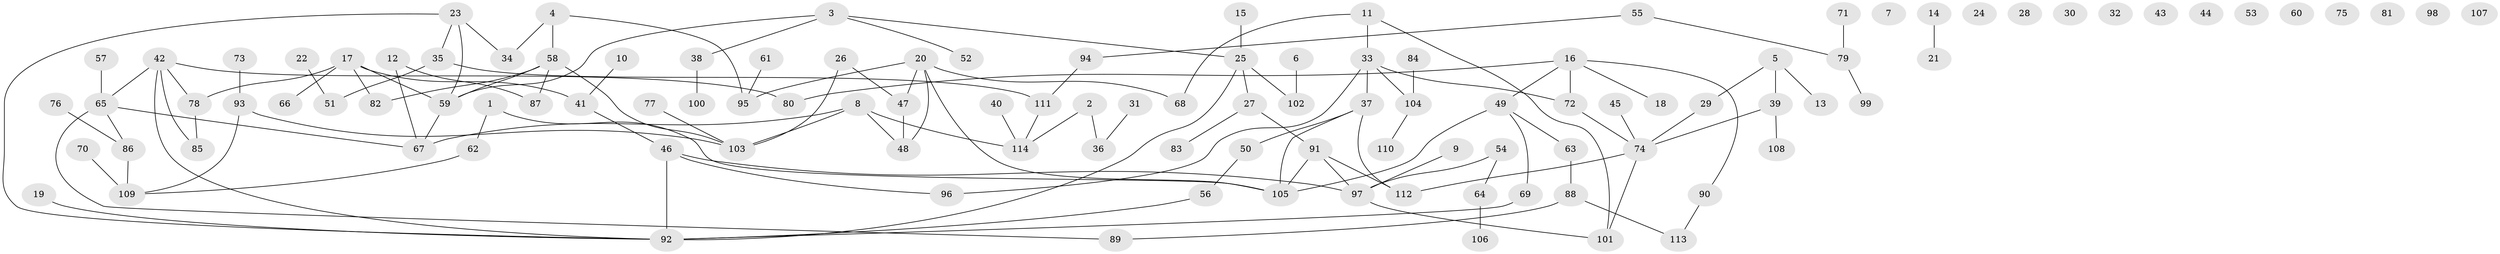 // coarse degree distribution, {2: 0.20930232558139536, 1: 0.18604651162790697, 4: 0.3488372093023256, 6: 0.06976744186046512, 3: 0.13953488372093023, 5: 0.046511627906976744}
// Generated by graph-tools (version 1.1) at 2025/35/03/04/25 23:35:48]
// undirected, 114 vertices, 129 edges
graph export_dot {
  node [color=gray90,style=filled];
  1;
  2;
  3;
  4;
  5;
  6;
  7;
  8;
  9;
  10;
  11;
  12;
  13;
  14;
  15;
  16;
  17;
  18;
  19;
  20;
  21;
  22;
  23;
  24;
  25;
  26;
  27;
  28;
  29;
  30;
  31;
  32;
  33;
  34;
  35;
  36;
  37;
  38;
  39;
  40;
  41;
  42;
  43;
  44;
  45;
  46;
  47;
  48;
  49;
  50;
  51;
  52;
  53;
  54;
  55;
  56;
  57;
  58;
  59;
  60;
  61;
  62;
  63;
  64;
  65;
  66;
  67;
  68;
  69;
  70;
  71;
  72;
  73;
  74;
  75;
  76;
  77;
  78;
  79;
  80;
  81;
  82;
  83;
  84;
  85;
  86;
  87;
  88;
  89;
  90;
  91;
  92;
  93;
  94;
  95;
  96;
  97;
  98;
  99;
  100;
  101;
  102;
  103;
  104;
  105;
  106;
  107;
  108;
  109;
  110;
  111;
  112;
  113;
  114;
  1 -- 62;
  1 -- 105;
  2 -- 36;
  2 -- 114;
  3 -- 25;
  3 -- 38;
  3 -- 52;
  3 -- 59;
  4 -- 34;
  4 -- 58;
  4 -- 95;
  5 -- 13;
  5 -- 29;
  5 -- 39;
  6 -- 102;
  8 -- 48;
  8 -- 67;
  8 -- 103;
  8 -- 114;
  9 -- 97;
  10 -- 41;
  11 -- 33;
  11 -- 68;
  11 -- 101;
  12 -- 67;
  12 -- 87;
  14 -- 21;
  15 -- 25;
  16 -- 18;
  16 -- 49;
  16 -- 72;
  16 -- 80;
  16 -- 90;
  17 -- 41;
  17 -- 59;
  17 -- 66;
  17 -- 78;
  17 -- 82;
  19 -- 92;
  20 -- 47;
  20 -- 48;
  20 -- 68;
  20 -- 95;
  20 -- 105;
  22 -- 51;
  23 -- 34;
  23 -- 35;
  23 -- 59;
  23 -- 92;
  25 -- 27;
  25 -- 92;
  25 -- 102;
  26 -- 47;
  26 -- 103;
  27 -- 83;
  27 -- 91;
  29 -- 74;
  31 -- 36;
  33 -- 37;
  33 -- 72;
  33 -- 96;
  33 -- 104;
  35 -- 51;
  35 -- 111;
  37 -- 50;
  37 -- 105;
  37 -- 112;
  38 -- 100;
  39 -- 74;
  39 -- 108;
  40 -- 114;
  41 -- 46;
  42 -- 65;
  42 -- 78;
  42 -- 80;
  42 -- 85;
  42 -- 92;
  45 -- 74;
  46 -- 92;
  46 -- 96;
  46 -- 97;
  47 -- 48;
  49 -- 63;
  49 -- 69;
  49 -- 105;
  50 -- 56;
  54 -- 64;
  54 -- 97;
  55 -- 79;
  55 -- 94;
  56 -- 92;
  57 -- 65;
  58 -- 59;
  58 -- 82;
  58 -- 87;
  58 -- 103;
  59 -- 67;
  61 -- 95;
  62 -- 109;
  63 -- 88;
  64 -- 106;
  65 -- 67;
  65 -- 86;
  65 -- 89;
  69 -- 92;
  70 -- 109;
  71 -- 79;
  72 -- 74;
  73 -- 93;
  74 -- 101;
  74 -- 112;
  76 -- 86;
  77 -- 103;
  78 -- 85;
  79 -- 99;
  84 -- 104;
  86 -- 109;
  88 -- 89;
  88 -- 113;
  90 -- 113;
  91 -- 97;
  91 -- 105;
  91 -- 112;
  93 -- 103;
  93 -- 109;
  94 -- 111;
  97 -- 101;
  104 -- 110;
  111 -- 114;
}

